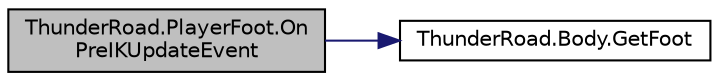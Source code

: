 digraph "ThunderRoad.PlayerFoot.OnPreIKUpdateEvent"
{
 // LATEX_PDF_SIZE
  edge [fontname="Helvetica",fontsize="10",labelfontname="Helvetica",labelfontsize="10"];
  node [fontname="Helvetica",fontsize="10",shape=record];
  rankdir="LR";
  Node1 [label="ThunderRoad.PlayerFoot.On\lPreIKUpdateEvent",height=0.2,width=0.4,color="black", fillcolor="grey75", style="filled", fontcolor="black",tooltip="Called when [pre ik update event]."];
  Node1 -> Node2 [color="midnightblue",fontsize="10",style="solid",fontname="Helvetica"];
  Node2 [label="ThunderRoad.Body.GetFoot",height=0.2,width=0.4,color="black", fillcolor="white", style="filled",URL="$class_thunder_road_1_1_body.html#a0089a2c065366eb8648e8a13cf4a2dc3",tooltip="Gets the foot."];
}
